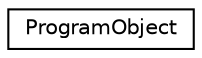 digraph "Graphical Class Hierarchy"
{
  edge [fontname="Helvetica",fontsize="10",labelfontname="Helvetica",labelfontsize="10"];
  node [fontname="Helvetica",fontsize="10",shape=record];
  rankdir="LR";
  Node0 [label="ProgramObject",height=0.2,width=0.4,color="black", fillcolor="white", style="filled",URL="$structProgramObject.html"];
}
